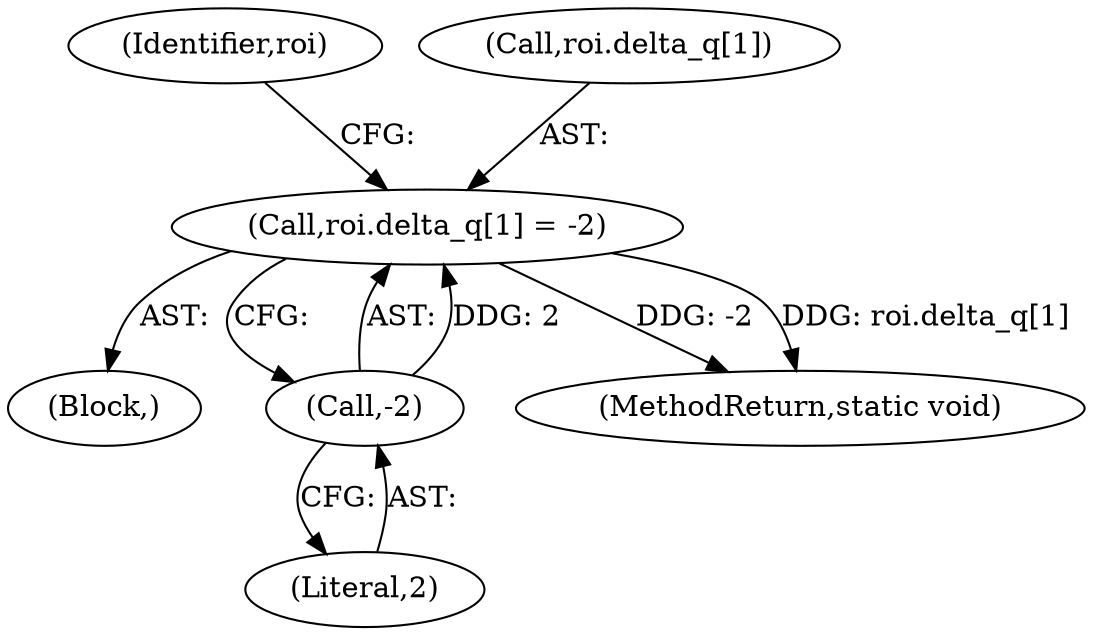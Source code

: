digraph "0_Android_5a9753fca56f0eeb9f61e342b2fccffc364f9426_9@array" {
"1000137" [label="(Call,roi.delta_q[1] = -2)"];
"1000143" [label="(Call,-2)"];
"1000103" [label="(Block,)"];
"1000143" [label="(Call,-2)"];
"1000148" [label="(Identifier,roi)"];
"1000137" [label="(Call,roi.delta_q[1] = -2)"];
"1000268" [label="(MethodReturn,static void)"];
"1000144" [label="(Literal,2)"];
"1000138" [label="(Call,roi.delta_q[1])"];
"1000137" -> "1000103"  [label="AST: "];
"1000137" -> "1000143"  [label="CFG: "];
"1000138" -> "1000137"  [label="AST: "];
"1000143" -> "1000137"  [label="AST: "];
"1000148" -> "1000137"  [label="CFG: "];
"1000137" -> "1000268"  [label="DDG: -2"];
"1000137" -> "1000268"  [label="DDG: roi.delta_q[1]"];
"1000143" -> "1000137"  [label="DDG: 2"];
"1000143" -> "1000144"  [label="CFG: "];
"1000144" -> "1000143"  [label="AST: "];
}
